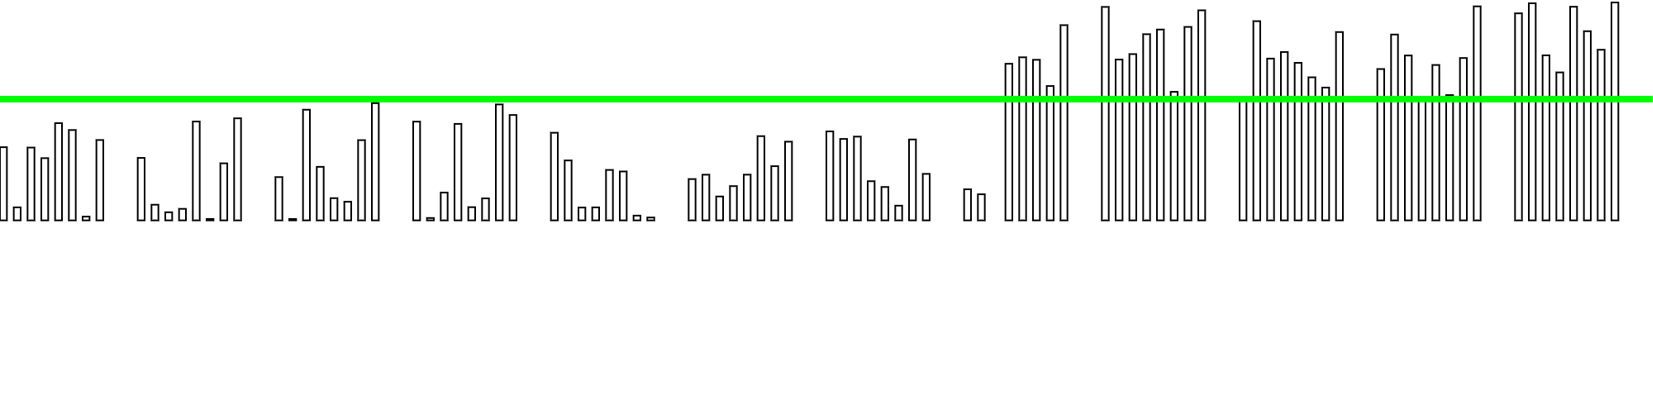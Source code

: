 <?xml version="1.0"?>
<!DOCTYPE ipe SYSTEM "ipe.dtd">
<ipe version="70212" creator="Ipe 7.2.12">
<info created="D:20191006120342" modified="D:20191006120342"/>
<bitmap id="1" width="2000" height="500" BitsPerComponent="8" ColorSpace="DeviceRGB" Filter="FlateDecode" length="12212" encoding="base64">
eNrt3U/IdWtZB+ATVpPEwgQrQkiKsNCRDiqDJKhJFA0+0AqFCJSCBkLQLGdB4CAoFCJQLIVv
EEWTgjDIanAcKSURGEhEgkmJTRJp98JLh7722mv/efe91v3nulgj7dys71n7+a1n/fKcczgA
AAAAAAAAAAAAADDIf59jiQAAAAAAxvrPcyzRK15a9fz5c0sEAAAAADCWDvnatfqGJdYKAAAA
AGC4xw75W5bokBfX6vg/f/bsmbUCAAAAABhOh2ytAAAAAAB29KfnVPmD6JCtFQAAAPBEv3SO
JQJY8VixnvLw31b5g+TskH9w1V53pW8HAAAAFrVpigB2TNGfWqJvv9ddZfu3uOrbAQAAgEWP
5cDvLdG3A1yYoscV68N/om+/11393ZEMd5VtrQAAAIDdtWmKAKToU2Tu290VAAAAUIK+PdQH
VulkQIrmodmuflcAAADA7vTtoXL+k4cBKXoqry7/A7qrbHcFAAAA7E7fHuqxkzn+X7brZECK
5syry/+A7irbXQEAAAC707eH0smAFJVX7goAAAAYQt8eSicDUnSvu/r+0xbvSrMt2wEAAIAn
0reH0smAFN3xrk7Rt8t2AAAAIIK+PZROBqTovnf1Dy9auSvNtmwHAAAAnkjfHkonA1K0yl1p
tmU7AAAA8ET69lA6GZCiVe5Ksy3bAQAAgCfSt4fSyYAUrXJXmm3ZDgAAADyRvj2UTgakaJW7
0mzLdgAAAOCJ9O2hdDIgRavclWZbtgMAAABPpG8PpZMBKVrlrjTbsh0AAAB4In17qB6dzMN9
/v4qDxopqm8flaL6dgAAAGCRvj1Um779pVUeNFJU3z4qRfXtAAAAwCJ9e6hOffvDPf/iEX07
6NsHpqi+HQAAAFikbw/VrG+//A8IUlTf3jhF9e0AAADAIn17KH07SNEqd6XZnpbtAAAAUNr7
z9nlrvTtofTt0J6+fWCK6tsBAABgd4+f4acU6mS4nL4dhmS7vn1UiurbAQAAYHePn+EfXKJv
L+FD5xz/Jfp2GJLt+vYg7goAAABY1KaTGf4Er/o7FPTtINur3JVmu/pdAQAAwCj69h5P8H1L
9O0g26tnu2a7+l0BAADAKPr2UJ88Z5e10reDbK9yV5rt6ncFAAAAo+jbQ7206i7th7798j8g
yHZ9+x2z3V0BAAAAF36G69vv4rH9eMcSffsT6dthQrb3aLY/dc4udwUAAADcnb491Abth779
8j/gWH97jiWS7Wnvqkff/vgHXFHljQMAAACs07eH0rfH0bdfu1bRXR+yfU5e3da3v32Jvh0A
AAA60beH0rfH0bdfu1Y/tMRayfbkd9Wpb4/OK307AAAA7E7ffrn3nXP8l+jb4+jbB67Vp8/x
rPtlu7497q4AAACAu9O3X3tXp+zVFOnbL/8DjtVmrW7Yg7K9erbr2+PuCgAAALg7ffu1d/Wh
Jfr27enbB67V40/0rUv07V2zXd8ed1cAAADA3enbQ+9K3x5H3z5wrdr8mx2kaPW80rcDAAAA
i/TtoXelb4+jbx+4Vvp2KZokr/TtAAAAwCJ9e+hd6dvj6NsHrpW+XYomySt9OwAAALBI3x56
V/r2OPr2gWulb5eiSfJK3w4AAAAs0reH3pW+PY6+feBa6dulaJK80rcDAAAAi/TtoXelb4+j
bx+4Vvp2KZokr/TtAAAAwCJ9e+hd6dvj6NsHrpW+XYomySt9OwAAALBI3x56V/r2OPr2gWul
b5eiSfJK3w4AAAAs0reH3pW+PY6+feBa6dulaJK80rcDAAAAi/TtoXelb4+jbx+4Vvp2KZok
r/TtAAAAwCJ9e+hd6dvj6NsHrpW+XYomySt9OwAAALBI3x56V/r2OPr2gWulb5eiSfJK3w4A
AAAs0reH3pW+PY6+feBa6dulaJK80rcDAAAAi/TtoXelb4+jbx+4Vvp2KZokr/TtAAAAwCJ9
e+hd6dvj6NsHrpW+XYomySt9OwAAALBI3x56V/r2OPr2gWulb5eiSfJK3w4AAAAs0reH3pW+
PY6+feBa6dulaJK82qBvf/g//pHTGmc7AAAAlKZvD70rfXscffvAtdK3S9EkebVN3/7Safp2
AAAAyEnfHnpX+vY423TIXz7HWkkGazUwrzbr2x/+wr9+UftsBwAAgNL07aF3pW+Ps+U/D/kU
ayUZrNXMvNqyb5+W7QAAAFCavj30rvTtcbbs21+7xFpJBms1Nq/07QAAAMCisX37w6hfX3WX
u9K3x9myb7dW8kq273VX+vZp2Q4AAAClTe7b1/9RIXe5K317HH17trUam1fWKlVeff2cXZJB
3w4AAABDDO/bH0b95hF9e4mfrr4921rlTIY3r2rcQI7t22/4/6VukAz6dgAAABhC3378X+nb
S/x09e3Z1ipnMvT4N95OzvbbAvlVS/TtzjwAAAB08q5zdrkrffvxf6VvL7Gh9O3Z1ipnMjz+
AT97pH0DObxvz5YM+nYAAAAI6hlOadxs57wrfXvoXW3ghj/gl86xViVSdOav/a2rGme7vn3a
rx0AAACu6hk+vkTfvv1d6dtD72oDN/8Br/r/eenbE6bo2F979L/fuccT1LdX/7UDAABAXM/w
nlV7tbU51+rbVjVuP/Tt1/4BX7fEWnVN0WZP8NNH9O27/Nr17QAAALC7nP+mv2adzOVrpW8P
vasN6K9C16pZivq1V8/20FE30LcDAADA7m7+dv7IkX3b2sxr9e9H2rcfGsjqTzDnWjVLUb/2
6tkeOuoG+nYAAADYXZu2tsda6dtD72oD+qvQtZKiA3/tY7P9Bvp2AAAA2J2+PdVa6dtD72oD
aX8Mr1lVZa2k6MBf+9hsv4G+HQAAAO7r4bv1TauqfDvrZFKNyrlWafdg2h/DiiprlZNfe+iv
fWy230DfDgAAAPd1Q6umbw+9K317qrvabA+m/TF85Yi+veuv/ePnVPm1j832G+jbAQAA4L5e
+eD93BF9+y53pW9PdVdb7sHqP4aca5VT5j14yl1SVN+ebQ/q2wEAAOC+Jre1G9C3p1orezB0
VM61yinzHnzXEn171z2obwcAAID70reH0renWit7MHRUzrXKaWyK6tuz7UF9OwAAANyXvj2U
vj3VWtmDoaNyrlVO+vbQn+jYbL+Bvh0AAADuS98eSt+eaq3swdBROddqm7v6rVVSdOOf6Nhs
v4G+HQAAAO5L3x5K355qrezB0FE512qzu1ohRTf+iY7N9hvo2wEAAOC+9O2h9O2p1soeDB2V
c622vKtfOyJFd/mJjs32G+jbAQAA4L707aH07anWyh4MHZVzraRoqhTVt2fbg/p2AAAAuC9N
USh9e6q1sgdDR+VcKymaKkX17aGjPnqONw4AAABE0xSF0renWit7MHRUzrWSoqlSVN++wahT
vHEAAABgA5qiUPr2VGtlD4aOyrlWUjRViurbNxj17iXeOAAAALANTVEofXuqtbIHQ0flXCsp
mipF9e1Gzcl2AAAAZtIUhdJ+pForezB0VM61kqKpUlTfbtScbAcAAGAmTVEo7UeqtbIHQ0fl
XCspmipF9e1Gzcl2AAAAZtIUhdJ+pForezB01G+fs8taSdFUKapvN2pOtgMAADCTpiiU9iPV
WtmDG4w6Za+2VoqmSlF9u1Fzsh0AAICZNEWhtB+p1soe3GDUry7Rt0vRLddKtnvjAAAAwF40
RaG0H6nWyh7MNmqDtZKiqVJU327UnGwHAABgJk1RKO1HqrWyB7ON2mCtpGiqFNW3GzUn2wEA
AJhJUxRK+5FqrezBbKM2WCspmipF9e1Gzcl2AAAAZtIUhdJ+pForezDbqA3WSoqmSlF9u1Fz
sh0AAICZNEWhtB+p1soezDZqg7WSoqlSVN9u1JxsBwAAYCZNUSjtR6q1sgezjdpgraRoqhTV
txs1J9sBAACYSVMUSvuRaq3swWyjNlgrKZoqRfXtRs3JdgAAAGbSFIXSfqRaK3sw26gN1kqK
pkpRfbtRc7IdAACAmdJ+hn/Xqrvc1Qa0H6nWyh7MNmqDtRr7BLfZgznXSrZ74wAAAMBeMn+G
r7jLXW1A+5FqrezBbKP+65yn39XYJ7jNHsy5VrLdGwcAAAD2kvwz/F+O6GRKjMq5VvZgzlGn
3OWuxj7BbfZgzrWS7d44AAAAsBf/LItQ2o9Ua2UP5hz1zUv07SX2YM61ku3eOAAAALAXfXso
7UeqtbIHB44a+wS32YM510q2e+MAAADAXvTtobQfqdbKHhw4auwT3GYP5lwr2e6NAwAAAHvR
t4fSfqRaK3tw4KixT3CbPZhzrWS7Nw4AAADsRd8eanKR8oZVu9yVPThw1NgnuE1e5Vwr2T5t
FAAAAOShbw81vEhZsctd2YMDR419gtvkVc61ku3TRgEAAEAe+vZQipQvHNHJ2INbjhr7BLfJ
q5xrJdunjQIAAIA89O2hFCmpRtmDA0eNfYLb5FXOtZLtsh0AAAD2om8PpUhJNcoeHDhq7BPc
Jq++c5VstwcP+nYAAACG0beHUqSkGmUPDhw19glumVenyHZ7sFm2v/Rway6Xy+VyuVwul8vl
crlcLpfL5XK5XC6Xy+VyuVwul8vlcrlcLpfL5XK5XC6Xy+VyuVwul8vlcrlcLpfL5XK5XC6X
y+VyuVwul8vlcrlcLpfL5XK5XC6Xy+VyuVwul8vlcrlcLpfL5XK5XC6Xy+VyuVwul8vlcrlc
LpfL5XK5XC6Xy+VyuVwul8vlcrlcLpfL5XK5XC6Xy+VyuVwul8vlcrlcLtf/XgcAbvXSqufP
n1siAKCNh7PNwwnn2bNnpw5Fx//5w//x4qGo3KgNtFmrHqO2/Jqw7ElGSVHZLttlOwC7e8z2
710i20t49ypPEAB80W9GkZJq1JZfE5Y9ySgpKttlu2wHYHeyvccT9HcoAMAldDKhFCmpRuX8
mvAEQ0dJUdku22U7ALuT7T2e4EePeIIAcEwnE0qRkmpUzq8JTzB0lBSV7bJdtgOwO9nuCQLA
HDqZUIqUVKNynkU9wdBRUlS2y3bZDsDuZLsnCABz6GRCKVJSjcp5FvUEQ0dJUdku22U7ALuT
7Z4gAMyhkwmlSEk1KudZ1BMMHSVFZbtsl+0ASfzVOY3/7LLdEwSAOXQyoRQpqUblPIt6gqGj
pKhsl+2yHSDVl9eKxn922e4JAsC0U59OJogiJdWonGdRTzB0lBSV7bJdtgOk+vL60SX6dj8P
TxAAmp36dDJBFCmpRuU8i3qCoaOkqGyX7bIdoO6XVxuy3RMEAKe+g07mHhQpqUblPIt6gqGj
pKhsl+2yHaDul1cbst0TBACnvoNO5h4UKalG5TyLeoKho6SobJftsh2g7pdXG7LdEwQAp76D
TuYeFCmpRuU8i3qCoaOkqGyX7bIdoO6XVxuy3RMEAKe+g07mHhQpqUblPIt6gqGjpKhsl+2y
HaDul1cbsn3aE3z4T35glSUFwKmv5Rf9BhQpqUalPYt6gnGjpKhsl+2yHaDul1cbsn3aE3z8
ta+wpAA49bX8ot+AIiXVqMxnUU8waJQUle2yXbYD1P3yakO2T3uCr/za//6Ivh0Ap77GX/Qb
UKSkGpX8LGpUxCgpKttlu2wHqPvl1YZsn/YEJ//aAUAnE0qRkmpUm7OoUanO7ZZdtlv2g74d
uDJF33LaXtme88zQhmyf9gT17QBMppOJ/ppQpOQZ1eYsalSqc7tll+2W/aBvB65P0VP07S3J
9mlPUN8OwGQ6mQ2+JhQpSUa1OYsalercbtllu2U/6NuBm1L0My/aN9tznhnakO3TnqC+HYDJ
dDLbfE1Y9gyj2pxFjUp1brfsst2yH/TtQHCKjv3yakO2T3uC+nYAJtPJZPuaUKTEjWpzFjUq
1bndsst2y37Qt0NWDxvnW08rlKJjv7zayJntb17ljdPv3A4AaU99OhmdjE5m37OoUanO7ZZd
tlv2g74dssr5T0rXt6c6yeQ8IW95V6d44/Q7twNA2lOfTkYno5PZ9yxqVKpzu2WX7Zb9oG+v
c+r7plWWqJ9XNs5/vKhcio798moj87n9s0f2vasvntP1GwcAJp/6dDI6GZ3MvmdRo1Kd2y27
bLfsB317qVPfCkvUT5sUHfvl1UaPc/uWd5Xtf3WvbweA0FOfTkYno5PZ9yxqVKpzu2WX7Zb9
oG+vdur72hHtR1f69upfXm3o26+9q9cv0bcDQNdTn05GJ6OT2fcsalSqc7tll+2W/aBv73vq
ozp9uz2YhL592l154wDgy0sno5PRyRQ6ixqV6txu2WW7ZT/o2/ue+qhO324PJqHZnnZX3jgA
+PLSyehkdDKFzqJGpTq3W3bZbtkP+va+pz6q07fbg0lotqfdlTcOAL68dDI6GZ1MobOoUanO
7ZZdtlv2g76976mP6vTt9mASmu1pd+WNA4AvL52MTkYnU+gsalSqc7tll+2W/aBv73vqozp9
uz2YhGZ72l154wDgy0sno5PRyRQ6ixqV6txu2WW7ZT/o2/ue+n7hHKuanL69+h5sQ7M97a70
7QD48tLJ6GR0MoXOokalOrdbdtlu2Q/69u6nvlMa96Jt6Nur78E2NNvT7krfDoAvL52MTkYn
U+gsalSqc7tll+2W/aBv737q+9gSfXsJ+vbqe7ANzfa0u9K3A3t51SpfE2iKdDJGHfTtRqU/
t1t22W7ZD/p2pz6y0rdX34NtaLan3VXac/vHVnlrQJs3zim+JtAU6WSMOujbjapwbrfsst2y
69ud+shJ3159DzZrP6qf291Vj3P7Cm8NaPPG+foRXxNoinQyRtXtZCx7qlFSVLbLdtlOvz1I
aF6Nvauce7BZ+1H93O6u2pzbj//13/p28MYBTZFOxqiDvt2oZOd2yy7bPcHG2e7Ul2oPEppX
Y+8q5x7UfrirOd849iDQOEXx5aWT0cnoZJKfRY2qfm73BGW7Ufr2xnlFKvr26ntQ++Gu5nzj
2INwR395jjcOaIp0Mkbp24066NuNku1GOSFXyCtS0bdX34PaD3c15xvHHoS7/9pn/tsKNkjR
d57jF4hORiejkyl3FjWq+rndE5TtRunbG+cVqejbq+9B7Ye7mvONYw/C3X/tP7bEG+deJ5lT
nJDRyehkdDIVz6JGVT+3e4Ky3Sh9e+O8IhV9e/U9qP1wV3O+cexB8GuvkqKPoz6xxAkZX/Q6
GZ1M0bOoUdXP7Z6gbDdK3944r0hF3679mNN+uKvq3zj2IPi175VXb1zV+CTz8jm2kqZIJ2PU
nLOoUdXP7Z6gbDdK3944r264q/ev8uA2zquxd6X9uNyHz+l6bndXA8/t4I1Tzm15ddU/677N
SWb9D+7LS1OkkzFq1FnUqOrndk9Qthulb2+cV7fd1cx/n1fOvBp7V9qPa5/gVf/cWs32tLvS
t4M3zl5uzqvPHxnSt79tiS8vTZFOxqhpZ1Gjqp/bPUHZbpS+vXFe3XxXHzyi/dglr8belfbj
2if43iX6dnfV7NwO3jgr1v8WRZ1Mfr68NEU6GaOcRY3Stxsl241y6sufV9qPVPTtA9uPHu/B
yT2Dvt0ehCq/9pz/NBJ9e/U3ji8vnYxORidj2ZOPkqKyXbbLdpLvQe1Htrwae1dt2o8e78HJ
PYO+3R6EKr/2x1HHf4uiTqbK78SXl6ZIJ2OUs6hR+najZLtRTn3580r7kYq+fWD70eM9OLln
0Lfbg1Dl166TqX6S8eWlKdLJGCXbjdK3GyXbjXLqy59X2o9U9O0D248e78HJPYO+3R6EKr92
nUz1k4wvL02RTsYo2W6Uvt0o2W6UU1/+vNJ+pKJvH9h+9HgPTu4Z9O32IFT5tetkqp9kfHlp
inQyRsl2o/TtRsl2o5z68ueV9iMVffvA9qPHe3Byz6Bvtwehyq9dJ1P9JOPLS1OkkzFKthul
bzdKthu146nvDafd5a5+55wqeaX9SEXfPrD96PEenNwz6NvtQajya9fJVD/J6Ns1RToZo2S7
Ufp2o2S7UTue+l467S539fgHPGWvZlvfXp2+fWD70eM9OLln0Lfbg1Dl166TqX6S0bdrinQy
Rsl2o/TtRsl2o/bt279w5I539TjqV5bo29kyr8bela4v1Xtwcs+gb7cHocqvXSdT/SSjb9cU
6WSMku1G6duNku1G7du3h95VzmZb316dvn1g+9HjPTi5Z9C324NQ5deuk6l+ktG3a4p0MkbJ
dqP07UbJdqP07fnzSvuRir59YPvR4z04uWfQt9uDUOXXrpOpfpLRt2uKdDJGyXaj9O1GyXaj
9O3580r7kYq+fWD70eM9OLln0Lfbg1Dl166TqX6S0bdrinQyRsl2o/TtRsl2o/Tt+fNK+5GK
vn1g+9HjPTi5Z9C324NQ5deuk6l+ktG3a4p0MkbJdqP07UbJdqP07fnzSvuRir59YPvR4z04
uWfQt9uDUOXXrpOpfpLRt2uKdDJGyXaj9O1GyXaj9O3580r7kYq+fWD70eM9OLln0Lfbg1Dl
166TqX6S0bdrinQyRsl2o/TtRsl2o/Tt+fNK+5GKvn1g+9HjPTi5Z9C324NQ5deuk6l+ktG3
a4p0MkbJdqP07UbJdqP07fnzSvuRir59YPvR4z04uWfQt9uDUOXXrpOpfpLRt2uKdDJGyXaj
9O1GyXaj9O3580r7kYq+fWD70eM9OLln0Lfbg1Dl166TqX6S0bdrinQyRsl2o/TtRsl2o/Tt
+fNK+5GKvn1g+9HjPTi5Z9C324NQ5deuk6l+ktG3a4p0MkbJdqP07UbJdqP07f/Xe1ZV2YNp
s/11q6oc9fXtA9uPHu/ByT2Dvt0ehCq/dp1M9ZOMvl1TpJMxSrYbpW83SrYbpW8/XqtT9O1P
v6sVVY76+vaB7UeP9+DknkHfbg9ClV+7Tqb6SUbfrinSyRgl243Stxsl243Stx+v1UeO1NqD
ybP9S0f07V3vSteX6j04uWfQt9uDUOXXrpOpfpLRt2uKdDJGyXaj9O1GyXaj9O399qBOJlte
jb0rv6tUeTW5Z9C3Zzu3v+W0xnmFN468Oujb9e2aIp2MUbLdKH27UbJdtgfHe+hd6durZ3tO
+vaB7UeP9+DknkHfnvDcfoq+neFvHJ1M9ZOMvl1TpJMxSrYbpW83SrYbpW/vtwf17dnyauxd
+V2lyqvJPYO+Pee5/TMvap9XeOPIq4O+Xd+uKdLJGCXbjdK3GyXbZXtwvIfelb69erbntM0T
/INVjb9S/a6mndvdlXP7nLzCG0deHfTt+nZNkU7GKNlulL7dKNku24PjPfSu9O3Vsz2nzZ7g
Cv2V39VBs62/mnRuhzlvHJ1M9WTQt2uKdDJGyXaj9O1GyXaj9O399qC+PVte3bxWP39Ef+V3
1ezc7q6c2+fkFd448uqgb9e3a4p0MkbJdqP07UbJdtkeHO+hd6Vvr57tOeV8gvr2gb8rzbb+
as65Hea8cXQy1ZNB364p0skYJduN0rcbJduN0rf324P69mx5pb9K9bv6wjld34OTewZ9e/Vz
O9Tt+l5/mk6mZTLo2zVFOhmjZLtR+najZLtR+vZ+e1Dfni2v9FcJzwynNH4PTu4Z9O3Vz+0w
542jk6meDPp2TZFOxijZbpS+3SjZbpS+vd8e1Ldnyyv9VcIzwxuW6Nu79gz69urndqje9X3x
RTqZxsmgb9cU6WSMku1G6duNku1G6dv77UF9e7a80l/p+jLk1eSeQd9uD0LXr9TJnUxO+nZN
kbOoUbLdKH27UbLdKH17vz2ob8+WV/orXV+GvJrcM+jb7cGzPnGOpgudzMCv1DZvHHtQJ6OT
0clY9uSjpKhsl+2y/Y7xHnpX+vbq2Z6Tvn3gl1eP9+DknkHfbg9euAez/Zsd0PXpZPTt+KLX
yehkRmW7vl2KynbZLtufHu+hd6Vvr57tOenbB3559XgPTu4Z9O324IV78J1LTt3VB1Zp1bxx
dDL69lRfXvagTkYno5Ox7JlHSVHZLttl+x3jPfSu9O3Vsz0nffvAL68e78HJPYO+3R6M24On
aNW8cXQy+vZUX172oE5GJ6OTseyZR0lR2S7bZfsd4z30rvTt1bM9J337wC+vHu/ByT2Dvt0e
jNuDv3FEq+aNI9v17Qm/vOxBnYxORidj2TOPkqKyXbbL9jvGe+hd6durZ3tO+vaBX1493oOT
ewZ9uz04Zw8y7St1cieT0w1/wPeusvV80etkdDKjsl3fLkVlu2yX7U+P99C70rdXz/ac9O0D
v7x0fXHndnfl3G4PTvDLq/Zaq59b5dzuK3XLtVohQHzR62R0MqOyXd8uRWW7bJftT4/30LvS
t1fP9pz07QO/vHR9ced2d+Xcbg9OkPOfdX/tXelkBn6lbrlWHz6ib/dFr5PRyQzMdn27FJXt
sl22Pz3eQ+9K314923PStw/88tL1xZ3b3ZVzuz04weNa/e6RDHvwD484t/tKle2TT306Gcsu
2z1B53ZPULYbVfp7UN8etAf17dnyanJ/9TOnWSvndnfl3G4PDqFn0MkUTYax2Z6TTkYno5Px
HtS3S1HZLttl+yXxHnpX+vbq2Z6Tvv3atTrFWjm3uyvndntwCD2DTqZoMozN9px0MjoZnYz3
oL5disp22S7bL4n30LvSt1fP9pz07Tes1R+/yFo5t7sr53Z7sK4/OscelO369urZnpNORiej
k/Ee1LdLUdku22X7JfEeelf69urZnpO+3Vrp+u54bndXzu32YDk3/L1LegadTNFkGJvtOelk
dDI6Ge9BfbsUle2yXbZfEu+hd6Vvr57tmXsGHbK10vXd5dzurpzb7cFyHv+AP7tEzyDbmyXD
2GzPSSejk9HJeA/q26WobJftsv2SeA+9K3179WzP3DPokK2Vru8u53Z35dxuD5ajZ9DJJFmr
H18l2/vRyehkdDLeg/p2KSrbZbtsvyTeQ+9K314929v0DPora6W/clfO7fZgG3oGnUyqtTpF
tvejk9HJ6GS8B/XtUlS2y3bZfkm8h96Vvr16trfpGfRX1kp/5a6c2+3BNvQMOplUa/UXR2R7
VzoZnYxOxntQ3y5FZbtsl+2XxHvoXenbq2d7m55Bf2Wt9FfuyrndHmxDz6CTsVbtsz0nnYxO
Ricj2/XtUlS2y3bZfkm8h96Vvr16trfpGfRX1kp/5a6c2+3BNvQMOhlr1T7bc9LJ6GR0MrJd
3y5FZbtsl+2XxHvoXenbq2d7m55Bf2Wt9FfuyrndHmxDz6CTsVbtsz0nnYxORicj2/XtUlS2
y3bZfkm8h96Vvr16trfpGfRX1kp/5a6c2+3BNnKu1cOot5/m3K6Tke0N6GR0MjoZ2a5vl6Ky
XbbL9kviPfrLS99eOtvb9Az6K2s1p+tzV9M6GXsw4flq5lo9jjrFuV0n8zjqJ1fJ9uR0MjoZ
nYxs17dLUdku22X7JfG+wZeXvr1utrfpGfRX1mpO1+eupnUy9mDC89XMtXpl1Kde5Nyuk/l/
o1bI9uR0MjoZnYxs17dLUdku22X7JfG+zZfXtD2ob8+WV/orazWn63NX0zoZezDh+WrmWjm3
62QuH/VnR/TtJehkdDKyXbbr26WobJftsv2SePfllaSBzJntbXoG/ZW1mtP1uatpnYw9mPB8
NXOtnNt1MklStE22v3aVpsh7UJEi241ybjdKthulbx+1B/Xt2fJKf2Wt5nR97mpgJ2MPZjtf
zVwr53adTJIU7ZTt0f/sHU2RTsYo2W6UFJXtsl22R8S7L68kDWTObG/TM+ivrNWcrs9dzexk
7MFU56uZa+XcrpNJkqLNsv3LRzRF3oOSQbYb5dxulGw36qBv17eXzfY2PYP+ylrN6frc1dhO
xh7Mc76auVbO7TqZJCk6Nts1Rd6DRsl2o6SoUbLdqIO+Xd/u3L7V70p/Za3mdH3btGqvPs03
Tstzuz1Y/T2ob9fJzGk/9O2aIu9Bo2S7UVLUKNlulL693x50bs+WV/orazWn69usVTvFN07L
c7s9WP09qG/XycxpP/TtmiLvQaNku1FS1CjZbpS+vd8edG7Pllf6K2s1p+vbslX76ot84zQ+
t9uD1d+D+nadzJz2Y3K2f/dphU59OhnLLts9QdnuCcp2o0p/D/ryytNA5sz2Nj2D/spazen6
erRqbb5x2pzb7cHq70F9u7ya034Mz/ar/u4zTZFOxijZblS/c7tRst0ofXvXPahvz5ZX+itr
Nafr07frZOxBffvT1+pvznFu18kc9O1Zs/2fX1Tu1KeTseyy3ROU7Z6gbDeq9Pegvj1PA5kz
29v0DPorazWn69O362TsQX37vX4MK5zbdTIHffu8bNfJ6GRku2z3xpGisl22y/ZL4r16J6Nv
r35X2/yu9FfV1+rlc3R9W96VbxydTNGzaBubHYp+eIlzu04meYrK9uqnPp2MZZftnqBs9wRl
u1Glvwf17XnOojmzvU3PoL/q8eV1ig5547tK+8+Ofs1pzu3Oop04bOtktB/7rtXYbNfJyHbZ
Ltu9caSobJftsv2SeK/eyejbq9/VNr8r/VWPL6+3LdG3b39Xmf9djVf9e+Kc26edRdtw2NbJ
aD/2Xaux2a6Tke2yXbZ740hR2S7bZfsl8V69k9G3V7+rbX5X+qtpX16Tu77hffvDqK+8yLnd
WbQfh22djPZj37Uam+06Gdku22W7N44Ule2yXbZfEu/VOxl9e/W72uZ3pb+a9uU1uevTtzu3
O4vq2x22Zbu+XbbPOfV5Dxol242S7UbJdqNSfQ/q2/OcRXNme5ueQX818Mvrjauc2/v1os7t
zqJ5zlfO7c7tOhl9e8ts18nIdtku271xpKhsl+2y/ZJ4H9h+6NtT3dU2vyv91cwvrxXO7f16
Ued2Z9E85yvndud2nYy+vWW262Rku2yX7d44UlS2y3bZfkm8D2w/9O2p7mqb35X+auyX1+eP
OLd37UWd251F85yvnNud23Uy+vaW2a6Tke2yXbZ740hR2S7bZfsl8T6w/dC3X35XnzxHh9wv
250Zpp3b2/Sizu3OonnOV87tsl0no29vme06Gdku22W7N44Ule2yXbZfEu8D2w99+7VrdYoO
uWW2OzNMO7e36UWd251F85yvnNtlu07mXqM+f45sd+rzHjRKthsl242S7Ual+h7Ut+c5i2bO
9ncs0SF3zXZnhmnn9ja9qHO7s2ie85Vzu2zXydx31FX/2w/Z7tTnPWiUbDdK326UbDeqSt/+
b+fYg7Jdh2ytZPtB336PtfqTc5zbk+fVV8/pfb5ybpftOpn7jnrjEtnu1OfcLpBlu1Gy3SjZ
blTC78Eb/oAr7EHZrkO2VrL9oG+/37I3eOO0yfY3raryBNtw2Jbtll22O/U5t9vOst0o2W6U
bDeqTd/+7UvsQdl+sz8/p/HXRM5sd2aYdm7PfGb46SXO7Tv+AU85NerVS/Ttzu2yXSejkyl6
FtXJyHbZLttluxSV7bJdtl8S75Y9yVl0+Lk9+n8D2WOttsl2Z4Zp53ZnBuf2y0d97og96Nxu
lE5Gtk87t/selO2yXbbLdikq22W7bF+Pd8ue5Cw6/Nz+E0v07btkuzPDtHO7M4Nzuz1Yjj0o
2y27bHfqc263nWW7UbLdKNlulL591B50bndXdbPdmWHaud2ZwbndHizHHpTtll22O/U5t9vO
st0o2W6UbDdK3z5qD07O9n88x9dE8mx3Zph2bndmcG63B8uxB2W7ZZftTn3O7bazbDdKthsl
243St4/ag7L92n+nnr49T7Y7M0w7tzszOLfbg+XYg7Ldsst2pz7ndttZthsl242S7Ubp20ft
Qdn+fUv07SWy3Zlh2rndmcG53R4sxx6U7ZZdtjv1ObfbzrLdKNlulGw3St8+ag/K9oFPUN8u
24ue250ZnNvtwXLsQdlu2WW7U59zu+0s242S7UbJdqP07dpa2a5vL5HtflfTzu3ODM7tc0b9
6zmHIuxB2W7ZZbtTn3O77SzbjZLtRsl2o/Tt2lrZrm8vke1+V9PO7c4Mzu3TRq04FGEPynbL
Ltud+pzbbWfZbpRsN0q2G6VvLz3qe1bJ9n4pqm/3u5pzbndmcG6fNuo7lujbjdLJGDUw271x
dDJGyXajnNtlu2yX7RHxbtkvH3WKbO+Xovp2v6s55/aXz/EEZfvwUW89zbndKJ2MbNe3+5qQ
7bJdtst2KSrbZbts17ffPOqfjsj2KqO+do5s97safm6/6p+w4TUh26eNOsW53SidjGzXt+tk
ZLtsl+2yXYrKdtku2/Xtsn3ssof+HQptsv0bV9nOXc/tb1viCcp2o14Z9ekXObcbpZOR7fp2
nYxsl+2yXbZLUdku22X74o09P3L2D3j8l5z9Ay7+JStrNfCutsz2sU/whr499K62zPbqa9Uj
GbY8t8t22e4JynZPULZ7grL9vnkl22W7bJftsl2KynbZLtsvjPerWrUb/pkDV/1d2Ld1fQ3u
arNs9wTz3NVm2e4JJrmr3YPdE5TtnqBs9wRluyco271xZLtkkO1+V87t7kq2y/bQ537K4lo9
W3XV/Nv+ksZ3tU22e4Kp7mrfPe4Jbn9XGR66JyjbPUHZ7gnKdk9QtnvjyHbJINv9rpzb3ZVs
l+0AAAAAAAAAAAAAAAAAAAAAAAAAAAAAAAAAAAAAAAAAAAAAAAAAAAAAAAAAAAAAAAAAAAAA
AAAAAAAAAAAAAAAAAAAAAAAAAAAAAAAAAAAAAAAAAAAAAAAAAAAAAAAAAAAAAAAAAAAAAAAA
AAAAAAAAAAAAAAAAAAAAAAAAAAAAAAAAAAAAAAAAAAAAAAAAAAAAAAAAAAAAAAAAAAAAAAAA
AAAAAAAAAAAAAAAAAAAAAAAAAAAAAAAAAAAAAAAAAAAAAAAAAAAAAAAAAAAAAAAAAAAAAAAA
AAAAAAAAAAAAAAAAAAAAAAAAAAAAAAAAAAAAAAAAAAAAAAAAAAAAAAAAAAAAAAAAAAAAAAAA
AAAAAAAAAAAAAAAAAAAAAAAAAAAAAAAAAAAAAAAAAAAAAAAAAAAAAAAAAAAAAAAAAAAAAAAA
AAAAAAAAAAAAAAAAAAAAAAAAAAAAAAAAAAAAAAAAAAAAAAAAAAAAAAAAAAAAAAAAAAAAAAAA
AAAAAAAAAAAAAAAAAAAAAAAAAAAAAAAAAAAAAAAAAAAAAAAAAAAAAAAAAAAAAAAAAAAAAAAA
AAAAAAAAAAAAAAAAAAAAAAAAAAAAAAAAAAAAAAAAAAAAAAAAAAAAAAAAAAAAAAAAAAAAAAAA
AAAAAAAAAAAAAAAAAAAAAAAAAAAAAAAAAAAAAAAAAAAAAAAAAAAAAAAAAAAAAAAAAAAAAAAA
AAAAAAAAAAAAAAAAAAAAAAAAAAAAAAAAAAAAAAAAAAAAAAAAAAAAAAAAAAAAAAAAAAAAAAAA
AAAAAAAAAAAAAAAAAAAAAAAAAAAAAAAAAAAAAAAAAAAAAAAAAAAAAAAAAAAAAAAAAAAAAAAA
AAAAAAAAAAAAAAAAAAAAAAAAAAAAAAAAAAAAAAAAAAAAAAAAAAAAAAAAAAAAAAAAAAAAAAAA
AAAAAAAAAAAAAAAAAAAAAAAAAAAAAAAAAAAAAAAAAAAAAAAAAAAAAAAAAAAAAAAAAAAAAAAA
AAAAAAAAAAAAAAAAAAAAAAAAAAAAAAAAAAAAAAAAAAAAAAAAAAAAAAAAAAAAAAAAAAAAAAAA
AAAAAAAAAAAAAAAAAAAAAAAAAAAAAAAAAAAAAAAAAAAAAAAAAAAAAAAAAAAAAAAAAAAAAAAA
AAAAAAAAAAAAAAAAAAAAAAAAAAAAAAAAAAAAAAAAAAAAAAAAAAAAAAAAAAAAAAAAAAAAAAAA
AAAAAAAAAAAAAAAAAAAAAAAAAAAAAAAAAAAAAAAAAAAAAAAAAAAAAAAAAAAAAAAAAAAAAAAA
AAAAAAAAAAAAAAAAAAAAAAAAAAAAAAAAAAAAAAAAAAAAAAAAAAAAAAAAAAAAAAAAAAAAAAAA
AAAAAAAAAAAAAAAAAAAAAAAAAAAAAAAAAAAAAAAAAAAAAAAAAAAAAAAAAAAAAAAAAAAAAAAA
AAAAAAAAAAAAAAAAAAAAAAAAAAAAAAAAAAAAAAAAAAAAAAAAAAAAAAAAAAAAAAAAAAAAAAAA
AAAAAAAAAAAAAAAAAAAAAAAAAAAAAAAAAAAAAAAAAAAAAAAAAAAAAAAAAAAAAAAAAAAAAAAA
AAAAAAAAAAAAAAAAAAAAAAAAAAAAAAAAAAAAAAAAAAAAAAAAAAAAAAAAAAAAAAAAAAAAAAAA
AAAAAAAAAAAAAAAAAAAAAAAAAAAAAAAAAAAAAAAAAAAAAAAAAAAAAAAAAAAAAAAAAAAAAAAA
AAAAAAAAAAAAAAAAAAAAAAAAAAAAAAAAAAAAAAAAAAAAAAAAAAAAAAAAAAAAAAAAAAAAAAAA
QDn/AwjDp8U=
</bitmap>
<ipestyle name="basic">
<symbol name="arrow/arc(spx)">
<path stroke="sym-stroke" fill="sym-stroke" pen="sym-pen">
0 0 m
-1 0.333 l
-1 -0.333 l
h
</path>
</symbol>
<symbol name="arrow/farc(spx)">
<path stroke="sym-stroke" fill="white" pen="sym-pen">
0 0 m
-1 0.333 l
-1 -0.333 l
h
</path>
</symbol>
<symbol name="arrow/ptarc(spx)">
<path stroke="sym-stroke" fill="sym-stroke" pen="sym-pen">
0 0 m
-1 0.333 l
-0.8 0 l
-1 -0.333 l
h
</path>
</symbol>
<symbol name="arrow/fptarc(spx)">
<path stroke="sym-stroke" fill="white" pen="sym-pen">
0 0 m
-1 0.333 l
-0.8 0 l
-1 -0.333 l
h
</path>
</symbol>
<symbol name="mark/circle(sx)" transformations="translations">
<path fill="sym-stroke">
0.6 0 0 0.6 0 0 e
0.4 0 0 0.4 0 0 e
</path>
</symbol>
<symbol name="mark/disk(sx)" transformations="translations">
<path fill="sym-stroke">
0.6 0 0 0.6 0 0 e
</path>
</symbol>
<symbol name="mark/fdisk(sfx)" transformations="translations">
<group>
<path fill="sym-fill">
0.5 0 0 0.5 0 0 e
</path>
<path fill="sym-stroke" fillrule="eofill">
0.6 0 0 0.6 0 0 e
0.4 0 0 0.4 0 0 e
</path>
</group>
</symbol>
<symbol name="mark/box(sx)" transformations="translations">
<path fill="sym-stroke" fillrule="eofill">
-0.6 -0.6 m
0.6 -0.6 l
0.6 0.6 l
-0.6 0.6 l
h
-0.4 -0.4 m
0.4 -0.4 l
0.4 0.4 l
-0.4 0.4 l
h
</path>
</symbol>
<symbol name="mark/square(sx)" transformations="translations">
<path fill="sym-stroke">
-0.6 -0.6 m
0.6 -0.6 l
0.6 0.6 l
-0.6 0.6 l
h
</path>
</symbol>
<symbol name="mark/fsquare(sfx)" transformations="translations">
<group>
<path fill="sym-fill">
-0.5 -0.5 m
0.5 -0.5 l
0.5 0.5 l
-0.5 0.5 l
h
</path>
<path fill="sym-stroke" fillrule="eofill">
-0.6 -0.6 m
0.6 -0.6 l
0.6 0.6 l
-0.6 0.6 l
h
-0.4 -0.4 m
0.4 -0.4 l
0.4 0.4 l
-0.4 0.4 l
h
</path>
</group>
</symbol>
<symbol name="mark/cross(sx)" transformations="translations">
<group>
<path fill="sym-stroke">
-0.43 -0.57 m
0.57 0.43 l
0.43 0.57 l
-0.57 -0.43 l
h
</path>
<path fill="sym-stroke">
-0.43 0.57 m
0.57 -0.43 l
0.43 -0.57 l
-0.57 0.43 l
h
</path>
</group>
</symbol>
<symbol name="arrow/fnormal(spx)">
<path stroke="sym-stroke" fill="white" pen="sym-pen">
0 0 m
-1 0.333 l
-1 -0.333 l
h
</path>
</symbol>
<symbol name="arrow/pointed(spx)">
<path stroke="sym-stroke" fill="sym-stroke" pen="sym-pen">
0 0 m
-1 0.333 l
-0.8 0 l
-1 -0.333 l
h
</path>
</symbol>
<symbol name="arrow/fpointed(spx)">
<path stroke="sym-stroke" fill="white" pen="sym-pen">
0 0 m
-1 0.333 l
-0.8 0 l
-1 -0.333 l
h
</path>
</symbol>
<symbol name="arrow/linear(spx)">
<path stroke="sym-stroke" pen="sym-pen">
-1 0.333 m
0 0 l
-1 -0.333 l
</path>
</symbol>
<symbol name="arrow/fdouble(spx)">
<path stroke="sym-stroke" fill="white" pen="sym-pen">
0 0 m
-1 0.333 l
-1 -0.333 l
h
-1 0 m
-2 0.333 l
-2 -0.333 l
h
</path>
</symbol>
<symbol name="arrow/double(spx)">
<path stroke="sym-stroke" fill="sym-stroke" pen="sym-pen">
0 0 m
-1 0.333 l
-1 -0.333 l
h
-1 0 m
-2 0.333 l
-2 -0.333 l
h
</path>
</symbol>
<pen name="heavier" value="0.8"/>
<pen name="fat" value="1.2"/>
<pen name="ultrafat" value="2"/>
<symbolsize name="large" value="5"/>
<symbolsize name="small" value="2"/>
<symbolsize name="tiny" value="1.1"/>
<arrowsize name="large" value="10"/>
<arrowsize name="small" value="5"/>
<arrowsize name="tiny" value="3"/>
<color name="red" value="1 0 0"/>
<color name="green" value="0 1 0"/>
<color name="blue" value="0 0 1"/>
<color name="yellow" value="1 1 0"/>
<color name="orange" value="1 0.647 0"/>
<color name="gold" value="1 0.843 0"/>
<color name="purple" value="0.627 0.125 0.941"/>
<color name="gray" value="0.745"/>
<color name="brown" value="0.647 0.165 0.165"/>
<color name="navy" value="0 0 0.502"/>
<color name="pink" value="1 0.753 0.796"/>
<color name="seagreen" value="0.18 0.545 0.341"/>
<color name="turquoise" value="0.251 0.878 0.816"/>
<color name="violet" value="0.933 0.51 0.933"/>
<color name="darkblue" value="0 0 0.545"/>
<color name="darkcyan" value="0 0.545 0.545"/>
<color name="darkgray" value="0.663"/>
<color name="darkgreen" value="0 0.392 0"/>
<color name="darkmagenta" value="0.545 0 0.545"/>
<color name="darkorange" value="1 0.549 0"/>
<color name="darkred" value="0.545 0 0"/>
<color name="lightblue" value="0.678 0.847 0.902"/>
<color name="lightcyan" value="0.878 1 1"/>
<color name="lightgray" value="0.827"/>
<color name="lightgreen" value="0.565 0.933 0.565"/>
<color name="lightyellow" value="1 1 0.878"/>
<dashstyle name="dashed" value="[4] 0"/>
<dashstyle name="dotted" value="[1 3] 0"/>
<dashstyle name="dash dotted" value="[4 2 1 2] 0"/>
<dashstyle name="dash dot dotted" value="[4 2 1 2 1 2] 0"/>
<textsize name="large" value="\large"/>
<textsize name="Large" value="\Large"/>
<textsize name="LARGE" value="\LARGE"/>
<textsize name="huge" value="\huge"/>
<textsize name="Huge" value="\Huge"/>
<textsize name="small" value="\small"/>
<textsize name="footnote" value="\footnotesize"/>
<textsize name="tiny" value="\tiny"/>
<textstyle name="center" begin="\begin{center}" end="\end{center}"/>
<textstyle name="itemize" begin="\begin{itemize}" end="\end{itemize}"/>
<textstyle name="item" begin="\begin{itemize}\item{}" end="\end{itemize}"/>
<gridsize name="4 pts" value="4"/>
<gridsize name="8 pts (~3 mm)" value="8"/>
<gridsize name="16 pts (~6 mm)" value="16"/>
<gridsize name="32 pts (~12 mm)" value="32"/>
<gridsize name="10 pts (~3.5 mm)" value="10"/>
<gridsize name="20 pts (~7 mm)" value="20"/>
<gridsize name="14 pts (~5 mm)" value="14"/>
<gridsize name="28 pts (~10 mm)" value="28"/>
<gridsize name="56 pts (~20 mm)" value="56"/>
<anglesize name="90 deg" value="90"/>
<anglesize name="60 deg" value="60"/>
<anglesize name="45 deg" value="45"/>
<anglesize name="30 deg" value="30"/>
<anglesize name="22.5 deg" value="22.5"/>
<opacity name="10%" value="0.1"/>
<opacity name="30%" value="0.3"/>
<opacity name="50%" value="0.5"/>
<opacity name="75%" value="0.75"/>
<tiling name="falling" angle="-60" step="4" width="1"/>
<tiling name="rising" angle="30" step="4" width="1"/>
</ipestyle>
<page>
<layer name="alpha"/>
<view layers="alpha" active="alpha"/>
<image layer="alpha" rect="0 346.625 595 495.375" bitmap="1"/>
</page>
</ipe>
